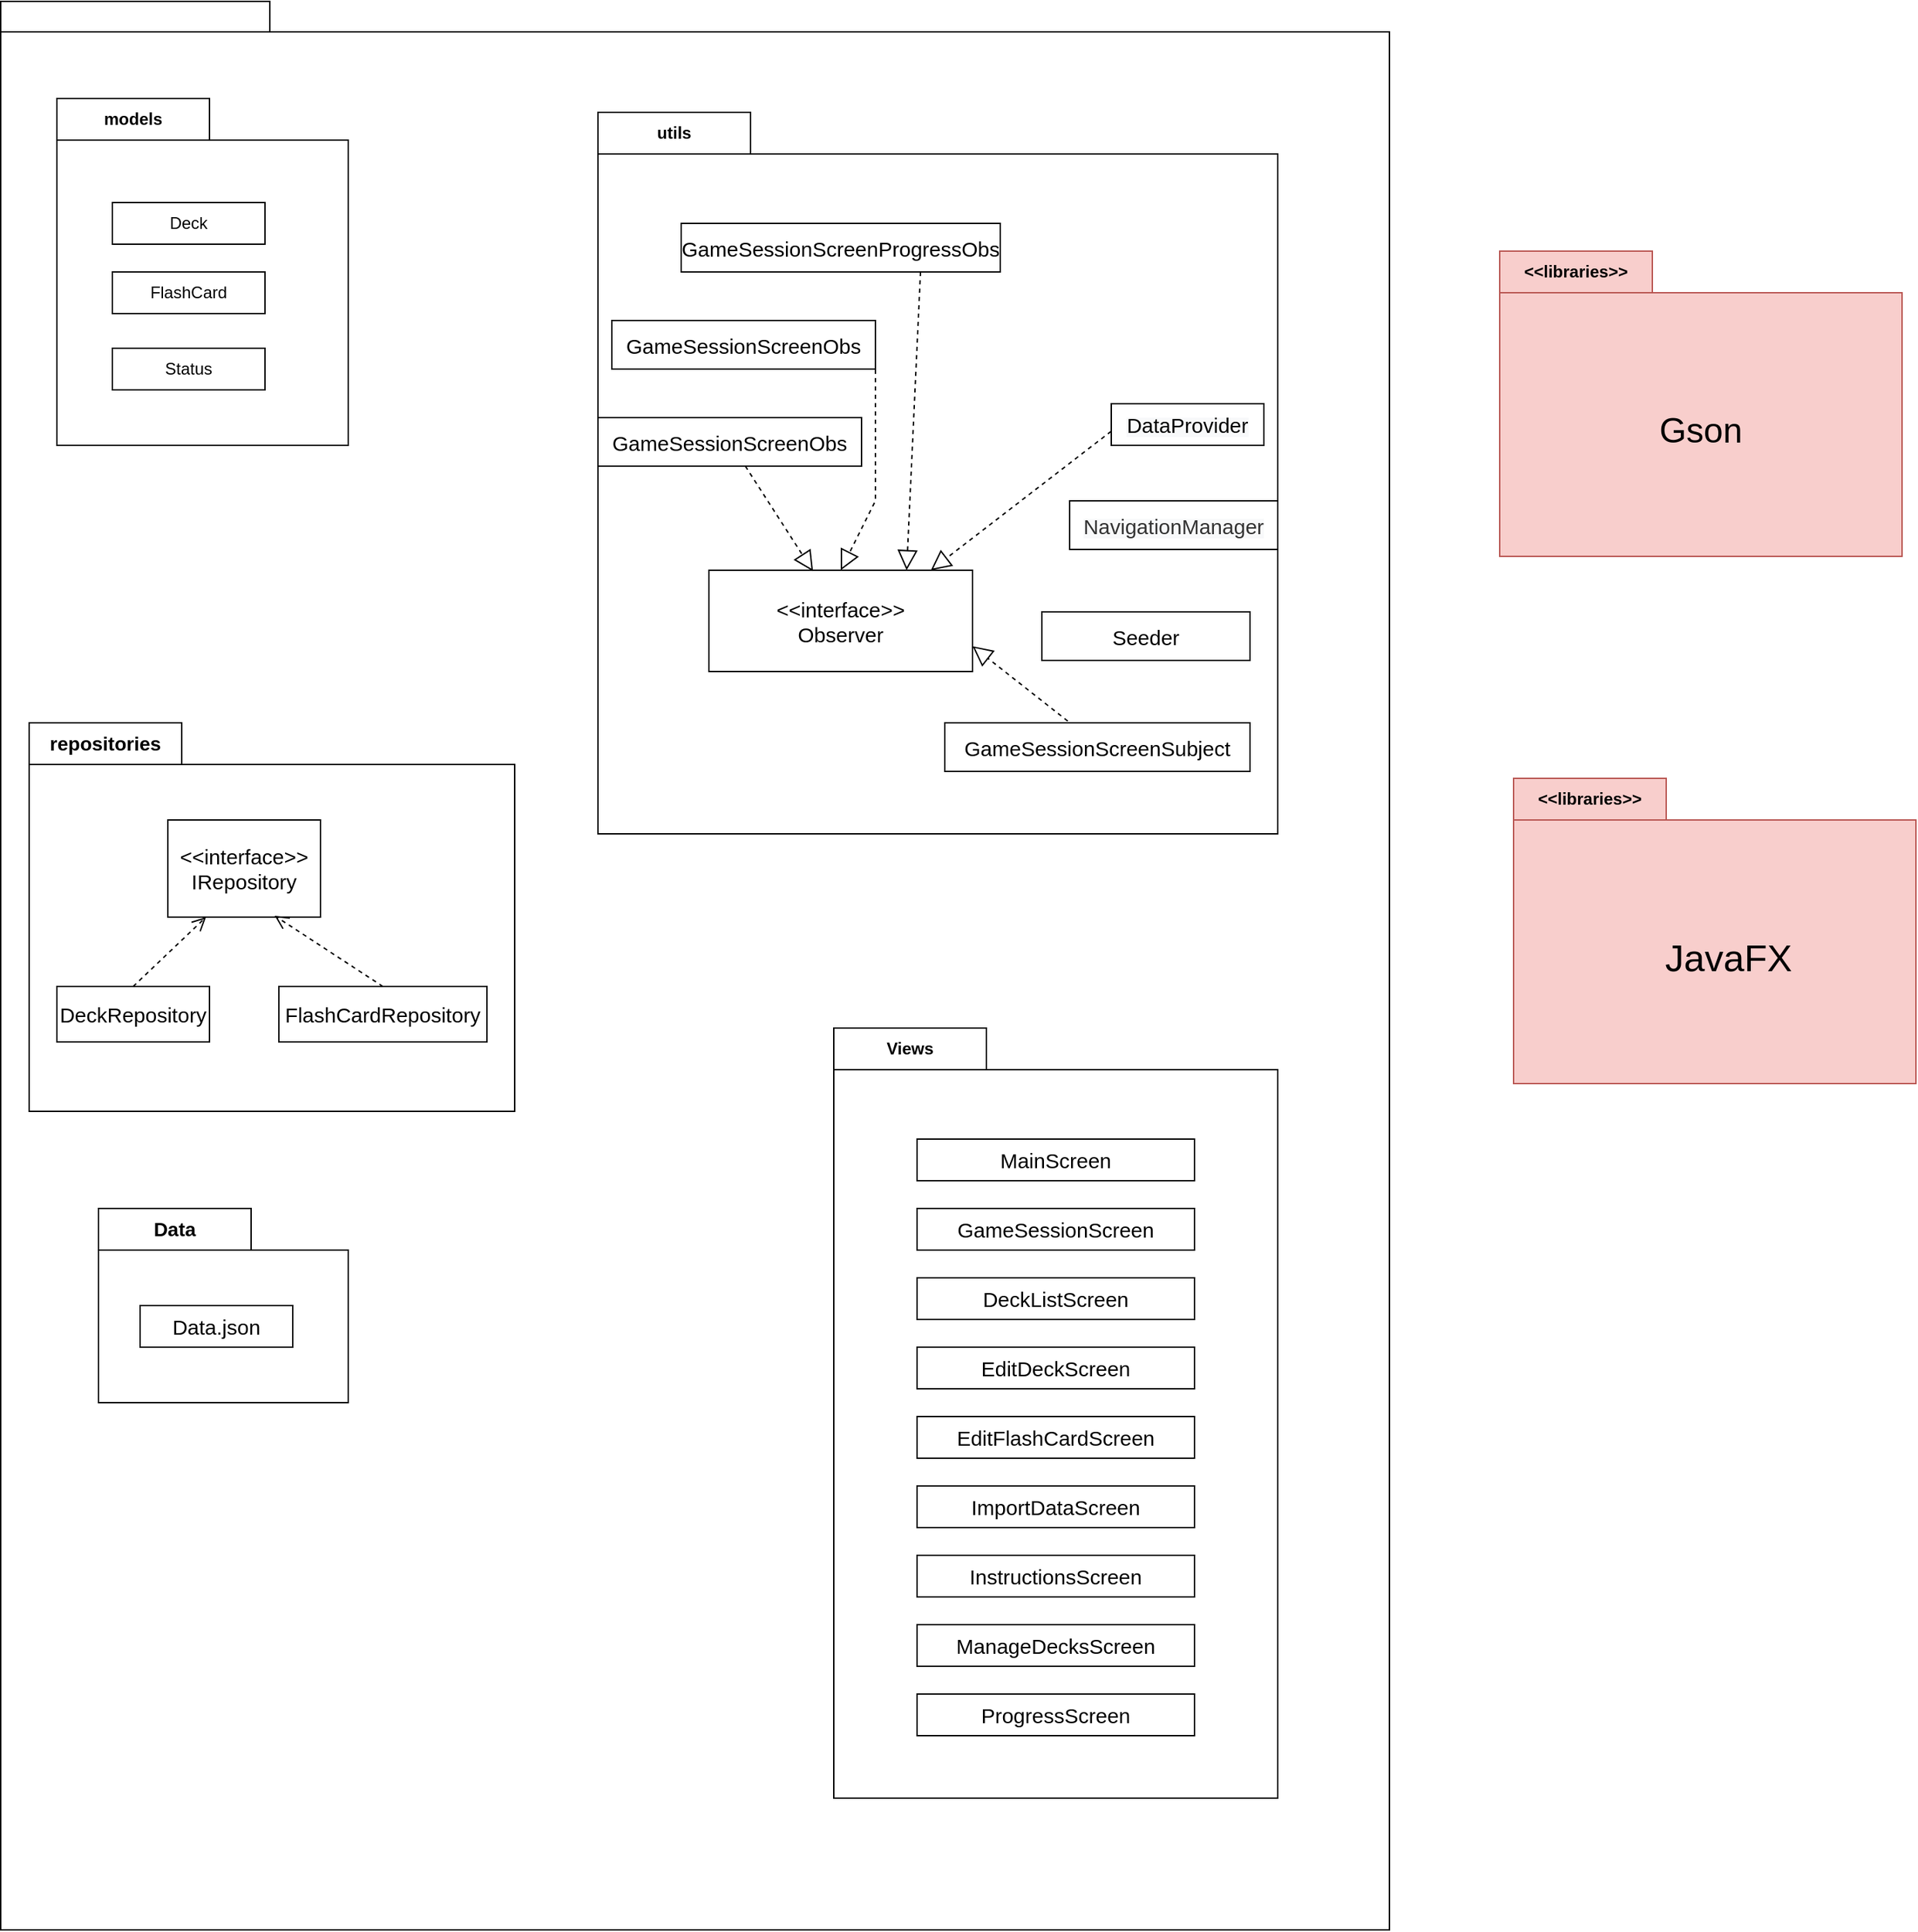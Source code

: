 <mxfile version="24.2.0" type="github">
  <diagram name="Page-1" id="b5b7bab2-c9e2-2cf4-8b2a-24fd1a2a6d21">
    <mxGraphModel dx="1735" dy="1164" grid="1" gridSize="10" guides="1" tooltips="1" connect="1" arrows="1" fold="1" page="1" pageScale="1" pageWidth="827" pageHeight="1169" background="none" math="0" shadow="0">
      <root>
        <mxCell id="0" />
        <mxCell id="1" parent="0" />
        <mxCell id="6e0c8c40b5770093-72" value="" style="shape=folder;fontStyle=1;spacingTop=10;tabWidth=194;tabHeight=22;tabPosition=left;html=1;rounded=0;shadow=0;comic=0;labelBackgroundColor=none;strokeWidth=1;fillColor=none;fontFamily=Verdana;fontSize=10;align=center;" parent="1" vertex="1">
          <mxGeometry x="29.5" y="110" width="1001" height="1390" as="geometry" />
        </mxCell>
        <mxCell id="jYov9lkBJiWEw_87TPPv-8" value="models" style="shape=folder;fontStyle=1;tabWidth=110;tabHeight=30;tabPosition=left;html=1;boundedLbl=1;labelInHeader=1;container=1;collapsible=0;recursiveResize=0;whiteSpace=wrap;" parent="1" vertex="1">
          <mxGeometry x="70" y="180" width="210" height="250" as="geometry" />
        </mxCell>
        <mxCell id="jYov9lkBJiWEw_87TPPv-9" value="Deck" style="html=1;whiteSpace=wrap;" parent="jYov9lkBJiWEw_87TPPv-8" vertex="1">
          <mxGeometry width="110" height="30" relative="1" as="geometry">
            <mxPoint x="40" y="75" as="offset" />
          </mxGeometry>
        </mxCell>
        <mxCell id="jYov9lkBJiWEw_87TPPv-10" value="FlashCard" style="html=1;whiteSpace=wrap;" parent="jYov9lkBJiWEw_87TPPv-8" vertex="1">
          <mxGeometry x="40" y="125" width="110" height="30" as="geometry" />
        </mxCell>
        <mxCell id="jYov9lkBJiWEw_87TPPv-11" value="Status" style="html=1;whiteSpace=wrap;" parent="jYov9lkBJiWEw_87TPPv-8" vertex="1">
          <mxGeometry x="40" y="180" width="110" height="30" as="geometry" />
        </mxCell>
        <mxCell id="jYov9lkBJiWEw_87TPPv-17" value="&lt;font style=&quot;font-size: 14px;&quot;&gt;repositories&lt;/font&gt;" style="shape=folder;fontStyle=1;tabWidth=110;tabHeight=30;tabPosition=left;html=1;boundedLbl=1;labelInHeader=1;container=1;collapsible=0;recursiveResize=0;whiteSpace=wrap;" parent="1" vertex="1">
          <mxGeometry x="50" y="630" width="350" height="280" as="geometry" />
        </mxCell>
        <mxCell id="jYov9lkBJiWEw_87TPPv-18" value="&lt;font style=&quot;font-size: 15px;&quot;&gt;&amp;lt;&amp;lt;interface&amp;gt;&amp;gt;&lt;/font&gt;&lt;div&gt;&lt;font style=&quot;&quot;&gt;&lt;span style=&quot;font-size: 15px;&quot;&gt;IRepository&lt;/span&gt;&lt;br&gt;&lt;/font&gt;&lt;/div&gt;" style="html=1;whiteSpace=wrap;" parent="jYov9lkBJiWEw_87TPPv-17" vertex="1">
          <mxGeometry width="110" height="70" relative="1" as="geometry">
            <mxPoint x="100" y="70" as="offset" />
          </mxGeometry>
        </mxCell>
        <mxCell id="jYov9lkBJiWEw_87TPPv-19" value="&lt;font style=&quot;font-size: 15px;&quot;&gt;FlashCardRepository&lt;/font&gt;" style="html=1;whiteSpace=wrap;" parent="jYov9lkBJiWEw_87TPPv-17" vertex="1">
          <mxGeometry x="180" y="190" width="150" height="40" as="geometry" />
        </mxCell>
        <mxCell id="jYov9lkBJiWEw_87TPPv-20" value="&lt;font style=&quot;font-size: 15px;&quot;&gt;DeckRepository&lt;/font&gt;" style="html=1;whiteSpace=wrap;" parent="jYov9lkBJiWEw_87TPPv-17" vertex="1">
          <mxGeometry x="20" y="190" width="110" height="40" as="geometry" />
        </mxCell>
        <mxCell id="mXDcezkVRlFmdHnRzpvn-2" value="" style="endArrow=open;startArrow=none;endFill=0;startFill=0;endSize=8;html=1;verticalAlign=bottom;dashed=1;labelBackgroundColor=none;rounded=0;exitX=0.5;exitY=0;exitDx=0;exitDy=0;entryX=0.25;entryY=1;entryDx=0;entryDy=0;" edge="1" parent="jYov9lkBJiWEw_87TPPv-17" source="jYov9lkBJiWEw_87TPPv-20" target="jYov9lkBJiWEw_87TPPv-18">
          <mxGeometry width="160" relative="1" as="geometry">
            <mxPoint x="80" y="170" as="sourcePoint" />
            <mxPoint x="240" y="170" as="targetPoint" />
          </mxGeometry>
        </mxCell>
        <mxCell id="mXDcezkVRlFmdHnRzpvn-3" value="" style="endArrow=open;startArrow=none;endFill=0;startFill=0;endSize=8;html=1;verticalAlign=bottom;dashed=1;labelBackgroundColor=none;rounded=0;exitX=0.5;exitY=0;exitDx=0;exitDy=0;entryX=0.7;entryY=0.986;entryDx=0;entryDy=0;entryPerimeter=0;" edge="1" parent="jYov9lkBJiWEw_87TPPv-17" source="jYov9lkBJiWEw_87TPPv-19" target="jYov9lkBJiWEw_87TPPv-18">
          <mxGeometry width="160" relative="1" as="geometry">
            <mxPoint x="250" y="180" as="sourcePoint" />
            <mxPoint x="303" y="130" as="targetPoint" />
          </mxGeometry>
        </mxCell>
        <mxCell id="jYov9lkBJiWEw_87TPPv-21" value="Views" style="shape=folder;fontStyle=1;tabWidth=110;tabHeight=30;tabPosition=left;html=1;boundedLbl=1;labelInHeader=1;container=1;collapsible=0;recursiveResize=0;whiteSpace=wrap;" parent="1" vertex="1">
          <mxGeometry x="630" y="850" width="320" height="555" as="geometry" />
        </mxCell>
        <mxCell id="jYov9lkBJiWEw_87TPPv-22" value="&lt;font style=&quot;font-size: 15px;&quot;&gt;GameSessionScreen&lt;/font&gt;" style="html=1;whiteSpace=wrap;strokeWidth=1;" parent="jYov9lkBJiWEw_87TPPv-21" vertex="1">
          <mxGeometry width="200" height="30" relative="1" as="geometry">
            <mxPoint x="60" y="130" as="offset" />
          </mxGeometry>
        </mxCell>
        <mxCell id="3KkjFhO5kZM9Z0yDjFnr-16" value="&lt;font style=&quot;font-size: 15px;&quot;&gt;EditDeckScreen&lt;/font&gt;" style="html=1;whiteSpace=wrap;" vertex="1" parent="jYov9lkBJiWEw_87TPPv-21">
          <mxGeometry x="60" y="230" width="200" height="30" as="geometry" />
        </mxCell>
        <mxCell id="jYov9lkBJiWEw_87TPPv-23" value="&lt;span style=&quot;font-size: 15px;&quot;&gt;MainScreen&lt;/span&gt;" style="html=1;whiteSpace=wrap;" parent="jYov9lkBJiWEw_87TPPv-21" vertex="1">
          <mxGeometry x="60" y="80" width="200" height="30" as="geometry" />
        </mxCell>
        <mxCell id="3KkjFhO5kZM9Z0yDjFnr-15" value="&lt;font style=&quot;font-size: 15px;&quot;&gt;DeckListScreen&lt;/font&gt;" style="html=1;whiteSpace=wrap;" vertex="1" parent="jYov9lkBJiWEw_87TPPv-21">
          <mxGeometry x="60" y="180" width="200" height="30" as="geometry" />
        </mxCell>
        <mxCell id="bnj7_NOcVBMgTkuTG1it-3" value="&lt;font style=&quot;font-size: 15px;&quot;&gt;InstructionsScreen&lt;/font&gt;" style="html=1;whiteSpace=wrap;" vertex="1" parent="jYov9lkBJiWEw_87TPPv-21">
          <mxGeometry x="60" y="380" width="200" height="30" as="geometry" />
        </mxCell>
        <mxCell id="bnj7_NOcVBMgTkuTG1it-2" value="&lt;span style=&quot;font-size: 15px;&quot;&gt;ImportDataScreen&lt;/span&gt;" style="html=1;whiteSpace=wrap;" vertex="1" parent="jYov9lkBJiWEw_87TPPv-21">
          <mxGeometry x="60" y="330" width="200" height="30" as="geometry" />
        </mxCell>
        <mxCell id="bnj7_NOcVBMgTkuTG1it-1" value="&lt;font style=&quot;font-size: 15px;&quot;&gt;EditFlashCardScreen&lt;/font&gt;" style="html=1;whiteSpace=wrap;" vertex="1" parent="jYov9lkBJiWEw_87TPPv-21">
          <mxGeometry x="60" y="280" width="200" height="30" as="geometry" />
        </mxCell>
        <mxCell id="bnj7_NOcVBMgTkuTG1it-5" value="&lt;font style=&quot;font-size: 15px;&quot;&gt;ManageDecksScreen&lt;/font&gt;" style="html=1;whiteSpace=wrap;" vertex="1" parent="jYov9lkBJiWEw_87TPPv-21">
          <mxGeometry x="60" y="430" width="200" height="30" as="geometry" />
        </mxCell>
        <mxCell id="bnj7_NOcVBMgTkuTG1it-4" value="&lt;font style=&quot;font-size: 15px;&quot;&gt;ProgressScreen&lt;/font&gt;" style="html=1;whiteSpace=wrap;" vertex="1" parent="jYov9lkBJiWEw_87TPPv-21">
          <mxGeometry x="60" y="480" width="200" height="30" as="geometry" />
        </mxCell>
        <mxCell id="3KkjFhO5kZM9Z0yDjFnr-5" value="&amp;lt;&amp;lt;libraries&amp;gt;&amp;gt;" style="shape=folder;fontStyle=1;tabWidth=110;tabHeight=30;tabPosition=left;html=1;boundedLbl=1;labelInHeader=1;container=1;collapsible=0;recursiveResize=0;whiteSpace=wrap;fillColor=#f8cecc;strokeColor=#b85450;" vertex="1" parent="1">
          <mxGeometry x="1110" y="290" width="290" height="220" as="geometry" />
        </mxCell>
        <mxCell id="3KkjFhO5kZM9Z0yDjFnr-13" value="&lt;font style=&quot;font-size: 25px;&quot;&gt;Gson&lt;/font&gt;" style="text;strokeColor=none;align=center;fillColor=none;html=1;verticalAlign=middle;whiteSpace=wrap;rounded=0;" vertex="1" parent="3KkjFhO5kZM9Z0yDjFnr-5">
          <mxGeometry x="15" y="57.5" width="260" height="140" as="geometry" />
        </mxCell>
        <mxCell id="3KkjFhO5kZM9Z0yDjFnr-9" value="&amp;lt;&amp;lt;libraries&amp;gt;&amp;gt;" style="shape=folder;fontStyle=1;tabWidth=110;tabHeight=30;tabPosition=left;html=1;boundedLbl=1;labelInHeader=1;container=1;collapsible=0;recursiveResize=0;whiteSpace=wrap;fillColor=#f8cecc;strokeColor=#b85450;" vertex="1" parent="1">
          <mxGeometry x="1120" y="670" width="290" height="220" as="geometry" />
        </mxCell>
        <mxCell id="3KkjFhO5kZM9Z0yDjFnr-14" value="&lt;font style=&quot;font-size: 27px;&quot;&gt;JavaFX&lt;/font&gt;" style="text;strokeColor=none;align=center;fillColor=none;html=1;verticalAlign=middle;whiteSpace=wrap;rounded=0;" vertex="1" parent="3KkjFhO5kZM9Z0yDjFnr-9">
          <mxGeometry x="50" y="80" width="210" height="100" as="geometry" />
        </mxCell>
        <mxCell id="3KkjFhO5kZM9Z0yDjFnr-20" value="&lt;font style=&quot;font-size: 14px;&quot;&gt;Data&lt;/font&gt;" style="shape=folder;fontStyle=1;tabWidth=110;tabHeight=30;tabPosition=left;html=1;boundedLbl=1;labelInHeader=1;container=1;collapsible=0;recursiveResize=0;whiteSpace=wrap;" vertex="1" parent="1">
          <mxGeometry x="100" y="980" width="180" height="140" as="geometry" />
        </mxCell>
        <mxCell id="3KkjFhO5kZM9Z0yDjFnr-21" value="&lt;font style=&quot;font-size: 15px;&quot;&gt;Data.json&lt;/font&gt;" style="html=1;whiteSpace=wrap;" vertex="1" parent="3KkjFhO5kZM9Z0yDjFnr-20">
          <mxGeometry width="110" height="30" relative="1" as="geometry">
            <mxPoint x="30" y="70" as="offset" />
          </mxGeometry>
        </mxCell>
        <mxCell id="3KkjFhO5kZM9Z0yDjFnr-28" value="utils" style="shape=folder;fontStyle=1;tabWidth=110;tabHeight=30;tabPosition=left;html=1;boundedLbl=1;labelInHeader=1;container=1;collapsible=0;recursiveResize=0;whiteSpace=wrap;" vertex="1" parent="1">
          <mxGeometry x="460" y="190" width="490" height="520" as="geometry" />
        </mxCell>
        <mxCell id="3KkjFhO5kZM9Z0yDjFnr-29" value="&lt;span style=&quot;font-family: Helvetica, &amp;quot;VP Default&amp;quot;; background-color: rgb(248, 249, 250);&quot;&gt;&lt;font style=&quot;font-size: 15px;&quot;&gt;DataProvider&lt;/font&gt;&lt;/span&gt;" style="html=1;whiteSpace=wrap;" vertex="1" parent="3KkjFhO5kZM9Z0yDjFnr-28">
          <mxGeometry width="110" height="30" relative="1" as="geometry">
            <mxPoint x="370" y="210" as="offset" />
          </mxGeometry>
        </mxCell>
        <mxCell id="3KkjFhO5kZM9Z0yDjFnr-30" value="&lt;span style=&quot;color: rgb(51, 51, 51); font-family: Helvetica, &amp;quot;VP Default&amp;quot;; background-color: rgb(248, 249, 250);&quot;&gt;&lt;font style=&quot;font-size: 15px;&quot;&gt;NavigationManager&lt;/font&gt;&lt;/span&gt;" style="html=1;whiteSpace=wrap;" vertex="1" parent="3KkjFhO5kZM9Z0yDjFnr-28">
          <mxGeometry x="340" y="280" width="150" height="35" as="geometry" />
        </mxCell>
        <mxCell id="3KkjFhO5kZM9Z0yDjFnr-31" value="&lt;span style=&quot;font-size: 15px;&quot;&gt;Seeder&lt;/span&gt;" style="html=1;whiteSpace=wrap;" vertex="1" parent="3KkjFhO5kZM9Z0yDjFnr-28">
          <mxGeometry x="320" y="360" width="150" height="35" as="geometry" />
        </mxCell>
        <mxCell id="3KkjFhO5kZM9Z0yDjFnr-32" value="&lt;span style=&quot;font-size: 15px;&quot;&gt;GameSessionScreenObs&lt;/span&gt;" style="html=1;whiteSpace=wrap;" vertex="1" parent="3KkjFhO5kZM9Z0yDjFnr-28">
          <mxGeometry x="10" y="150" width="190" height="35" as="geometry" />
        </mxCell>
        <mxCell id="3KkjFhO5kZM9Z0yDjFnr-45" value="&lt;span style=&quot;font-size: 15px;&quot;&gt;GameSessionScreenSubject&lt;/span&gt;" style="html=1;whiteSpace=wrap;" vertex="1" parent="3KkjFhO5kZM9Z0yDjFnr-28">
          <mxGeometry x="250" y="440" width="220" height="35" as="geometry" />
        </mxCell>
        <mxCell id="3KkjFhO5kZM9Z0yDjFnr-44" value="&lt;span style=&quot;font-size: 15px;&quot;&gt;GameSessionScreenProgressObs&lt;/span&gt;" style="html=1;whiteSpace=wrap;" vertex="1" parent="3KkjFhO5kZM9Z0yDjFnr-28">
          <mxGeometry x="60" y="80" width="230" height="35" as="geometry" />
        </mxCell>
        <mxCell id="3KkjFhO5kZM9Z0yDjFnr-43" value="&lt;span style=&quot;font-size: 15px;&quot;&gt;GameSessionScreenObs&lt;/span&gt;" style="html=1;whiteSpace=wrap;" vertex="1" parent="3KkjFhO5kZM9Z0yDjFnr-28">
          <mxGeometry y="220" width="190" height="35" as="geometry" />
        </mxCell>
        <mxCell id="3KkjFhO5kZM9Z0yDjFnr-49" value="&lt;span style=&quot;font-size: 15px;&quot;&gt;&amp;lt;&amp;lt;interface&amp;gt;&amp;gt;&lt;/span&gt;&lt;div&gt;&lt;span style=&quot;font-size: 15px;&quot;&gt;Observer&lt;/span&gt;&lt;/div&gt;" style="html=1;whiteSpace=wrap;" vertex="1" parent="3KkjFhO5kZM9Z0yDjFnr-28">
          <mxGeometry x="80" y="330" width="190" height="73" as="geometry" />
        </mxCell>
        <mxCell id="3KkjFhO5kZM9Z0yDjFnr-50" value="" style="endArrow=block;dashed=1;endFill=0;endSize=12;html=1;rounded=0;exitX=0.403;exitY=-0.036;exitDx=0;exitDy=0;exitPerimeter=0;entryX=1;entryY=0.75;entryDx=0;entryDy=0;" edge="1" parent="3KkjFhO5kZM9Z0yDjFnr-28" source="3KkjFhO5kZM9Z0yDjFnr-45" target="3KkjFhO5kZM9Z0yDjFnr-49">
          <mxGeometry width="160" relative="1" as="geometry">
            <mxPoint x="80" y="570" as="sourcePoint" />
            <mxPoint x="170" y="570" as="targetPoint" />
          </mxGeometry>
        </mxCell>
        <mxCell id="3KkjFhO5kZM9Z0yDjFnr-52" value="" style="endArrow=block;dashed=1;endFill=0;endSize=12;html=1;rounded=0;entryX=0.395;entryY=0.011;entryDx=0;entryDy=0;entryPerimeter=0;" edge="1" parent="3KkjFhO5kZM9Z0yDjFnr-28" source="3KkjFhO5kZM9Z0yDjFnr-43" target="3KkjFhO5kZM9Z0yDjFnr-49">
          <mxGeometry width="160" relative="1" as="geometry">
            <mxPoint x="160" y="315.09" as="sourcePoint" />
            <mxPoint x="270" y="315" as="targetPoint" />
          </mxGeometry>
        </mxCell>
        <mxCell id="3KkjFhO5kZM9Z0yDjFnr-53" value="" style="endArrow=block;dashed=1;endFill=0;endSize=12;html=1;rounded=0;exitX=1;exitY=0.5;exitDx=0;exitDy=0;entryX=0.5;entryY=0;entryDx=0;entryDy=0;" edge="1" parent="3KkjFhO5kZM9Z0yDjFnr-28" source="3KkjFhO5kZM9Z0yDjFnr-32" target="3KkjFhO5kZM9Z0yDjFnr-49">
          <mxGeometry width="160" relative="1" as="geometry">
            <mxPoint x="140" y="300" as="sourcePoint" />
            <mxPoint x="300" y="300" as="targetPoint" />
            <Array as="points">
              <mxPoint x="200" y="280" />
            </Array>
          </mxGeometry>
        </mxCell>
        <mxCell id="3KkjFhO5kZM9Z0yDjFnr-54" value="" style="endArrow=block;dashed=1;endFill=0;endSize=12;html=1;rounded=0;exitX=0.75;exitY=1;exitDx=0;exitDy=0;entryX=0.75;entryY=0;entryDx=0;entryDy=0;" edge="1" parent="3KkjFhO5kZM9Z0yDjFnr-28" source="3KkjFhO5kZM9Z0yDjFnr-44" target="3KkjFhO5kZM9Z0yDjFnr-49">
          <mxGeometry width="160" relative="1" as="geometry">
            <mxPoint x="70" y="580" as="sourcePoint" />
            <mxPoint x="220" y="570" as="targetPoint" />
          </mxGeometry>
        </mxCell>
        <mxCell id="3KkjFhO5kZM9Z0yDjFnr-55" value="" style="endArrow=block;dashed=1;endFill=0;endSize=12;html=1;rounded=0;exitX=0.755;exitY=0.442;exitDx=0;exitDy=0;exitPerimeter=0;entryX=0.842;entryY=0;entryDx=0;entryDy=0;entryPerimeter=0;" edge="1" parent="3KkjFhO5kZM9Z0yDjFnr-28" source="3KkjFhO5kZM9Z0yDjFnr-28" target="3KkjFhO5kZM9Z0yDjFnr-49">
          <mxGeometry width="160" relative="1" as="geometry">
            <mxPoint x="70" y="580" as="sourcePoint" />
            <mxPoint x="230" y="580" as="targetPoint" />
          </mxGeometry>
        </mxCell>
      </root>
    </mxGraphModel>
  </diagram>
</mxfile>
